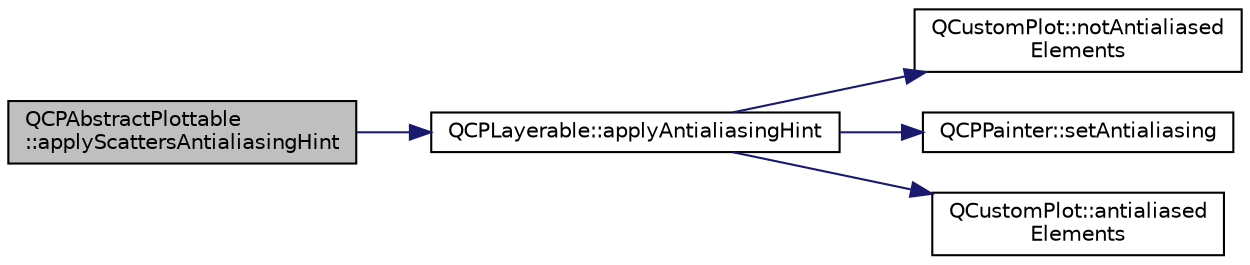 digraph "QCPAbstractPlottable::applyScattersAntialiasingHint"
{
  edge [fontname="Helvetica",fontsize="10",labelfontname="Helvetica",labelfontsize="10"];
  node [fontname="Helvetica",fontsize="10",shape=record];
  rankdir="LR";
  Node1 [label="QCPAbstractPlottable\l::applyScattersAntialiasingHint",height=0.2,width=0.4,color="black", fillcolor="grey75", style="filled", fontcolor="black"];
  Node1 -> Node2 [color="midnightblue",fontsize="10",style="solid",fontname="Helvetica"];
  Node2 [label="QCPLayerable::applyAntialiasingHint",height=0.2,width=0.4,color="black", fillcolor="white", style="filled",URL="$class_q_c_p_layerable.html#a62bd552d1a45aa9accb24b310542279e"];
  Node2 -> Node3 [color="midnightblue",fontsize="10",style="solid",fontname="Helvetica"];
  Node3 [label="QCustomPlot::notAntialiased\lElements",height=0.2,width=0.4,color="black", fillcolor="white", style="filled",URL="$class_q_custom_plot.html#a8060cee59757213764382a78d3196189"];
  Node2 -> Node4 [color="midnightblue",fontsize="10",style="solid",fontname="Helvetica"];
  Node4 [label="QCPPainter::setAntialiasing",height=0.2,width=0.4,color="black", fillcolor="white", style="filled",URL="$class_q_c_p_painter.html#aaba1deb9188244d9ea65b035112b4d05"];
  Node2 -> Node5 [color="midnightblue",fontsize="10",style="solid",fontname="Helvetica"];
  Node5 [label="QCustomPlot::antialiased\lElements",height=0.2,width=0.4,color="black", fillcolor="white", style="filled",URL="$class_q_custom_plot.html#a81e954fbb485bb44c609e5707f0067b3"];
}
